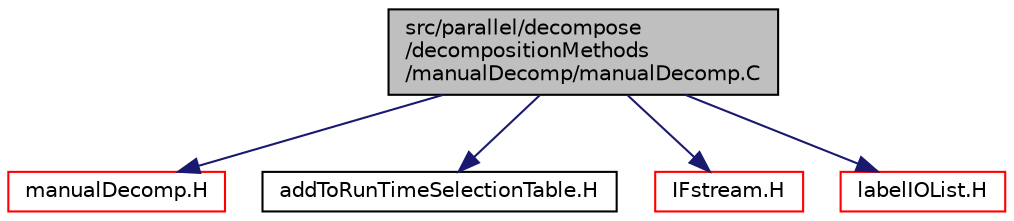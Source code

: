 digraph "src/parallel/decompose/decompositionMethods/manualDecomp/manualDecomp.C"
{
  bgcolor="transparent";
  edge [fontname="Helvetica",fontsize="10",labelfontname="Helvetica",labelfontsize="10"];
  node [fontname="Helvetica",fontsize="10",shape=record];
  Node0 [label="src/parallel/decompose\l/decompositionMethods\l/manualDecomp/manualDecomp.C",height=0.2,width=0.4,color="black", fillcolor="grey75", style="filled", fontcolor="black"];
  Node0 -> Node1 [color="midnightblue",fontsize="10",style="solid",fontname="Helvetica"];
  Node1 [label="manualDecomp.H",height=0.2,width=0.4,color="red",URL="$a13901.html"];
  Node0 -> Node240 [color="midnightblue",fontsize="10",style="solid",fontname="Helvetica"];
  Node240 [label="addToRunTimeSelectionTable.H",height=0.2,width=0.4,color="black",URL="$a09989.html",tooltip="Macros for easy insertion into run-time selection tables. "];
  Node0 -> Node241 [color="midnightblue",fontsize="10",style="solid",fontname="Helvetica"];
  Node241 [label="IFstream.H",height=0.2,width=0.4,color="red",URL="$a09785.html"];
  Node0 -> Node197 [color="midnightblue",fontsize="10",style="solid",fontname="Helvetica"];
  Node197 [label="labelIOList.H",height=0.2,width=0.4,color="red",URL="$a13151.html"];
}
